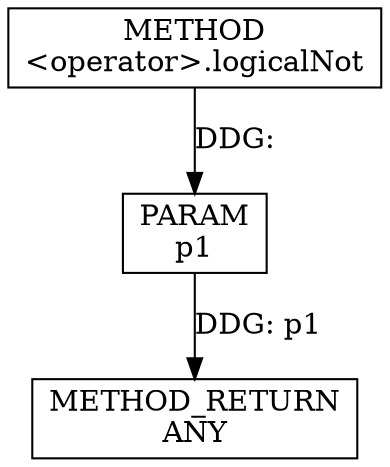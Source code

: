 digraph "&lt;operator&gt;.logicalNot" {  
node [shape="rect"];  
"111669149709" [label = <METHOD<BR/>&lt;operator&gt;.logicalNot> ]
"128849018893" [label = <METHOD_RETURN<BR/>ANY> ]
"115964117011" [label = <PARAM<BR/>p1> ]
  "115964117011" -> "128849018893"  [ label = "DDG: p1"] 
  "111669149709" -> "115964117011"  [ label = "DDG: "] 
}
